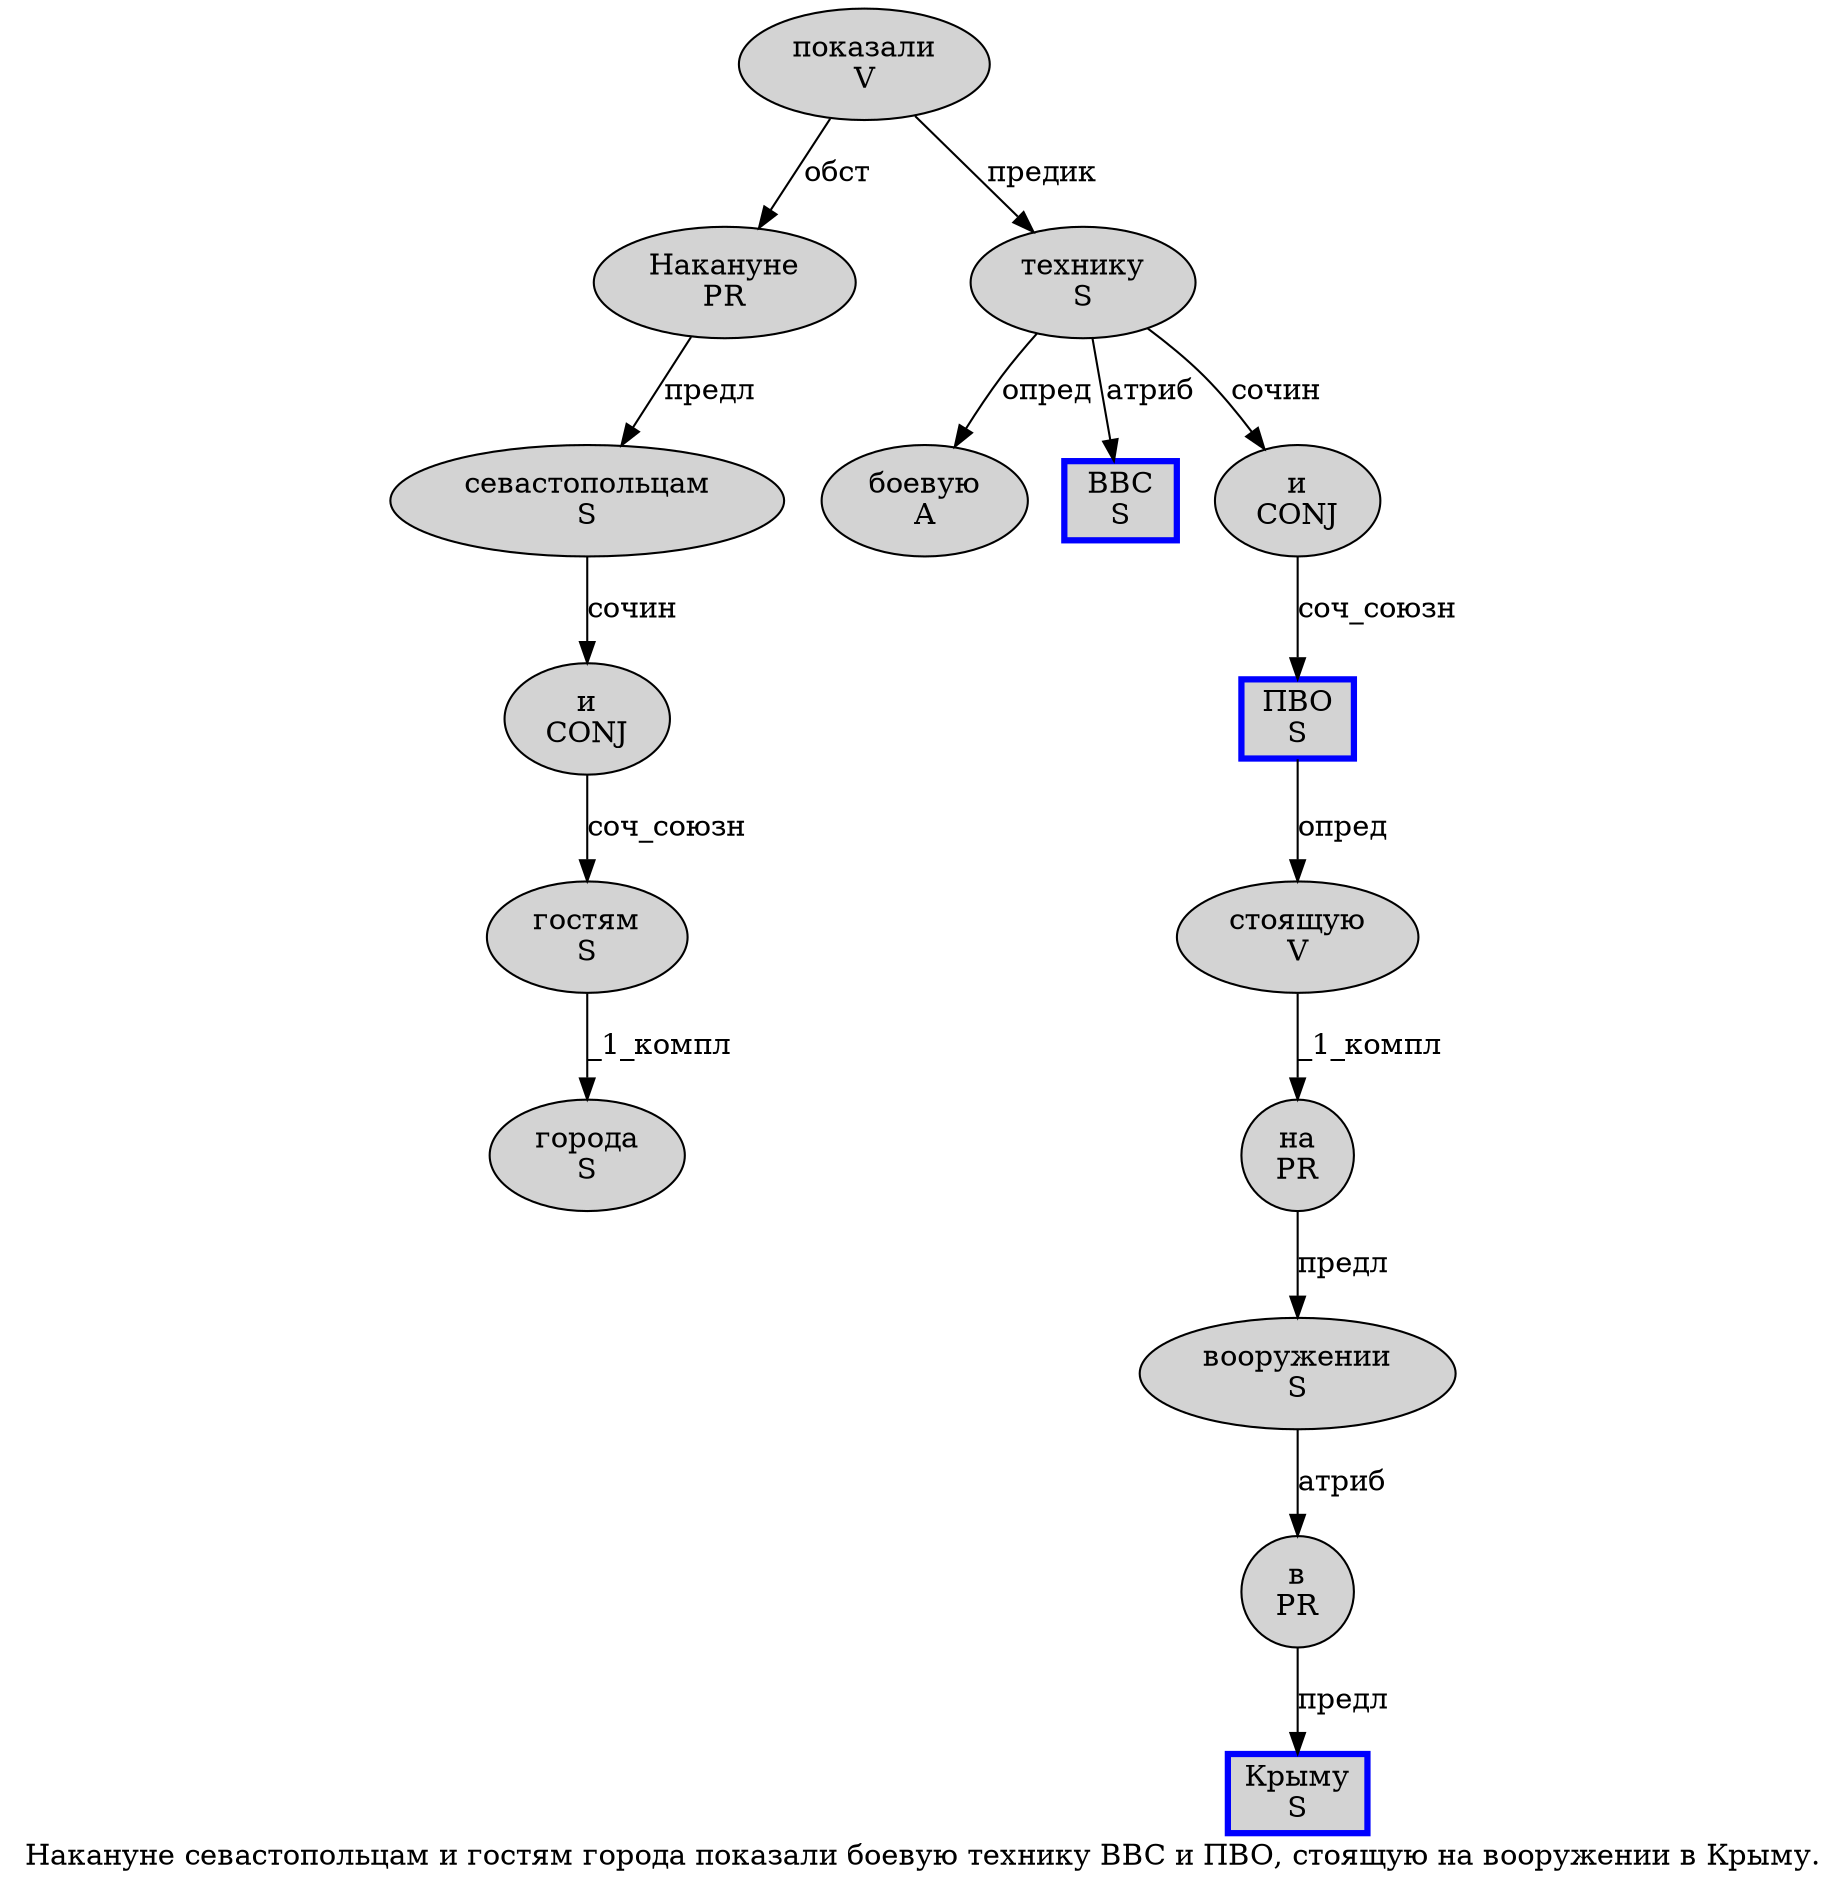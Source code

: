 digraph SENTENCE_360 {
	graph [label="Накануне севастопольцам и гостям города показали боевую технику ВВС и ПВО, стоящую на вооружении в Крыму."]
	node [style=filled]
		0 [label="Накануне
PR" color="" fillcolor=lightgray penwidth=1 shape=ellipse]
		1 [label="севастопольцам
S" color="" fillcolor=lightgray penwidth=1 shape=ellipse]
		2 [label="и
CONJ" color="" fillcolor=lightgray penwidth=1 shape=ellipse]
		3 [label="гостям
S" color="" fillcolor=lightgray penwidth=1 shape=ellipse]
		4 [label="города
S" color="" fillcolor=lightgray penwidth=1 shape=ellipse]
		5 [label="показали
V" color="" fillcolor=lightgray penwidth=1 shape=ellipse]
		6 [label="боевую
A" color="" fillcolor=lightgray penwidth=1 shape=ellipse]
		7 [label="технику
S" color="" fillcolor=lightgray penwidth=1 shape=ellipse]
		8 [label="ВВС
S" color=blue fillcolor=lightgray penwidth=3 shape=box]
		9 [label="и
CONJ" color="" fillcolor=lightgray penwidth=1 shape=ellipse]
		10 [label="ПВО
S" color=blue fillcolor=lightgray penwidth=3 shape=box]
		12 [label="стоящую
V" color="" fillcolor=lightgray penwidth=1 shape=ellipse]
		13 [label="на
PR" color="" fillcolor=lightgray penwidth=1 shape=ellipse]
		14 [label="вооружении
S" color="" fillcolor=lightgray penwidth=1 shape=ellipse]
		15 [label="в
PR" color="" fillcolor=lightgray penwidth=1 shape=ellipse]
		16 [label="Крыму
S" color=blue fillcolor=lightgray penwidth=3 shape=box]
			3 -> 4 [label="_1_компл"]
			15 -> 16 [label="предл"]
			10 -> 12 [label="опред"]
			5 -> 0 [label="обст"]
			5 -> 7 [label="предик"]
			0 -> 1 [label="предл"]
			12 -> 13 [label="_1_компл"]
			2 -> 3 [label="соч_союзн"]
			1 -> 2 [label="сочин"]
			13 -> 14 [label="предл"]
			7 -> 6 [label="опред"]
			7 -> 8 [label="атриб"]
			7 -> 9 [label="сочин"]
			9 -> 10 [label="соч_союзн"]
			14 -> 15 [label="атриб"]
}